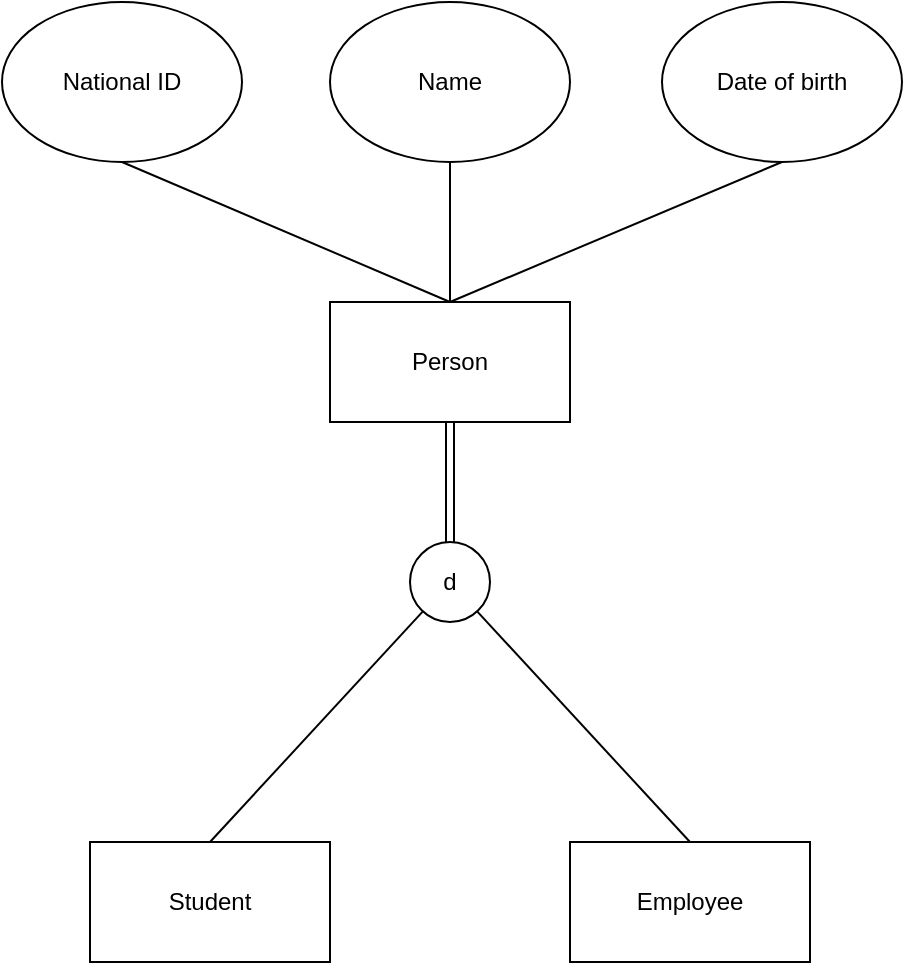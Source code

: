 <mxfile version="17.1.3" type="github">
  <diagram id="A5Hgku4Vw7KasPGAxALH" name="Page-1">
    <mxGraphModel dx="1248" dy="714" grid="1" gridSize="10" guides="1" tooltips="1" connect="1" arrows="1" fold="1" page="1" pageScale="1" pageWidth="827" pageHeight="1169" math="0" shadow="0">
      <root>
        <mxCell id="0" />
        <mxCell id="1" parent="0" />
        <mxCell id="MuYqfvMdwJDPiRHjrtGI-12" style="edgeStyle=orthogonalEdgeStyle;rounded=0;orthogonalLoop=1;jettySize=auto;html=1;entryX=0.5;entryY=0;entryDx=0;entryDy=0;endArrow=none;endFill=0;shape=link;" edge="1" parent="1" source="MuYqfvMdwJDPiRHjrtGI-1" target="MuYqfvMdwJDPiRHjrtGI-11">
          <mxGeometry relative="1" as="geometry" />
        </mxCell>
        <mxCell id="MuYqfvMdwJDPiRHjrtGI-1" value="Person" style="rounded=0;whiteSpace=wrap;html=1;" vertex="1" parent="1">
          <mxGeometry x="354" y="220" width="120" height="60" as="geometry" />
        </mxCell>
        <mxCell id="MuYqfvMdwJDPiRHjrtGI-2" value="Student" style="rounded=0;whiteSpace=wrap;html=1;" vertex="1" parent="1">
          <mxGeometry x="234" y="490" width="120" height="60" as="geometry" />
        </mxCell>
        <mxCell id="MuYqfvMdwJDPiRHjrtGI-3" value="Employee" style="rounded=0;whiteSpace=wrap;html=1;" vertex="1" parent="1">
          <mxGeometry x="474" y="490" width="120" height="60" as="geometry" />
        </mxCell>
        <mxCell id="MuYqfvMdwJDPiRHjrtGI-4" value="National ID" style="ellipse;whiteSpace=wrap;html=1;" vertex="1" parent="1">
          <mxGeometry x="190" y="70" width="120" height="80" as="geometry" />
        </mxCell>
        <mxCell id="MuYqfvMdwJDPiRHjrtGI-5" value="Name" style="ellipse;whiteSpace=wrap;html=1;" vertex="1" parent="1">
          <mxGeometry x="354" y="70" width="120" height="80" as="geometry" />
        </mxCell>
        <mxCell id="MuYqfvMdwJDPiRHjrtGI-6" value="Date of birth" style="ellipse;whiteSpace=wrap;html=1;" vertex="1" parent="1">
          <mxGeometry x="520" y="70" width="120" height="80" as="geometry" />
        </mxCell>
        <mxCell id="MuYqfvMdwJDPiRHjrtGI-8" value="" style="endArrow=none;html=1;rounded=0;exitX=0.5;exitY=1;exitDx=0;exitDy=0;entryX=0.5;entryY=0;entryDx=0;entryDy=0;" edge="1" parent="1" source="MuYqfvMdwJDPiRHjrtGI-4" target="MuYqfvMdwJDPiRHjrtGI-1">
          <mxGeometry width="50" height="50" relative="1" as="geometry">
            <mxPoint x="390" y="370" as="sourcePoint" />
            <mxPoint x="440" y="320" as="targetPoint" />
          </mxGeometry>
        </mxCell>
        <mxCell id="MuYqfvMdwJDPiRHjrtGI-9" value="" style="endArrow=none;html=1;rounded=0;exitX=0.5;exitY=1;exitDx=0;exitDy=0;entryX=0.5;entryY=0;entryDx=0;entryDy=0;" edge="1" parent="1" source="MuYqfvMdwJDPiRHjrtGI-5" target="MuYqfvMdwJDPiRHjrtGI-1">
          <mxGeometry width="50" height="50" relative="1" as="geometry">
            <mxPoint x="260" y="160" as="sourcePoint" />
            <mxPoint x="410" y="220" as="targetPoint" />
          </mxGeometry>
        </mxCell>
        <mxCell id="MuYqfvMdwJDPiRHjrtGI-10" value="" style="endArrow=none;html=1;rounded=0;exitX=0.5;exitY=1;exitDx=0;exitDy=0;entryX=0.5;entryY=0;entryDx=0;entryDy=0;" edge="1" parent="1" source="MuYqfvMdwJDPiRHjrtGI-6" target="MuYqfvMdwJDPiRHjrtGI-1">
          <mxGeometry width="50" height="50" relative="1" as="geometry">
            <mxPoint x="270" y="170" as="sourcePoint" />
            <mxPoint x="434" y="240" as="targetPoint" />
          </mxGeometry>
        </mxCell>
        <mxCell id="MuYqfvMdwJDPiRHjrtGI-13" style="rounded=0;orthogonalLoop=1;jettySize=auto;html=1;entryX=0.5;entryY=0;entryDx=0;entryDy=0;endArrow=none;endFill=0;strokeColor=none;" edge="1" parent="1" source="MuYqfvMdwJDPiRHjrtGI-11" target="MuYqfvMdwJDPiRHjrtGI-2">
          <mxGeometry relative="1" as="geometry" />
        </mxCell>
        <mxCell id="MuYqfvMdwJDPiRHjrtGI-14" style="edgeStyle=none;rounded=0;orthogonalLoop=1;jettySize=auto;html=1;entryX=0.5;entryY=0;entryDx=0;entryDy=0;endArrow=none;endFill=0;" edge="1" parent="1" source="MuYqfvMdwJDPiRHjrtGI-11" target="MuYqfvMdwJDPiRHjrtGI-3">
          <mxGeometry relative="1" as="geometry" />
        </mxCell>
        <mxCell id="MuYqfvMdwJDPiRHjrtGI-15" style="edgeStyle=none;rounded=0;orthogonalLoop=1;jettySize=auto;html=1;entryX=0.5;entryY=0;entryDx=0;entryDy=0;endArrow=none;endFill=0;" edge="1" parent="1" source="MuYqfvMdwJDPiRHjrtGI-11" target="MuYqfvMdwJDPiRHjrtGI-2">
          <mxGeometry relative="1" as="geometry" />
        </mxCell>
        <mxCell id="MuYqfvMdwJDPiRHjrtGI-11" value="d" style="ellipse;whiteSpace=wrap;html=1;aspect=fixed;" vertex="1" parent="1">
          <mxGeometry x="394" y="340" width="40" height="40" as="geometry" />
        </mxCell>
      </root>
    </mxGraphModel>
  </diagram>
</mxfile>
